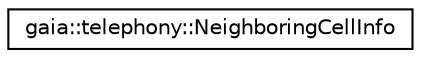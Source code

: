 digraph G
{
  edge [fontname="Helvetica",fontsize="10",labelfontname="Helvetica",labelfontsize="10"];
  node [fontname="Helvetica",fontsize="10",shape=record];
  rankdir=LR;
  Node1 [label="gaia::telephony::NeighboringCellInfo",height=0.2,width=0.4,color="black", fillcolor="white", style="filled",URL="$d2/dba/classgaia_1_1telephony_1_1_neighboring_cell_info.html",tooltip="Represents the neighboring cell information, including Received Signal Strength and Cell ID location..."];
}
